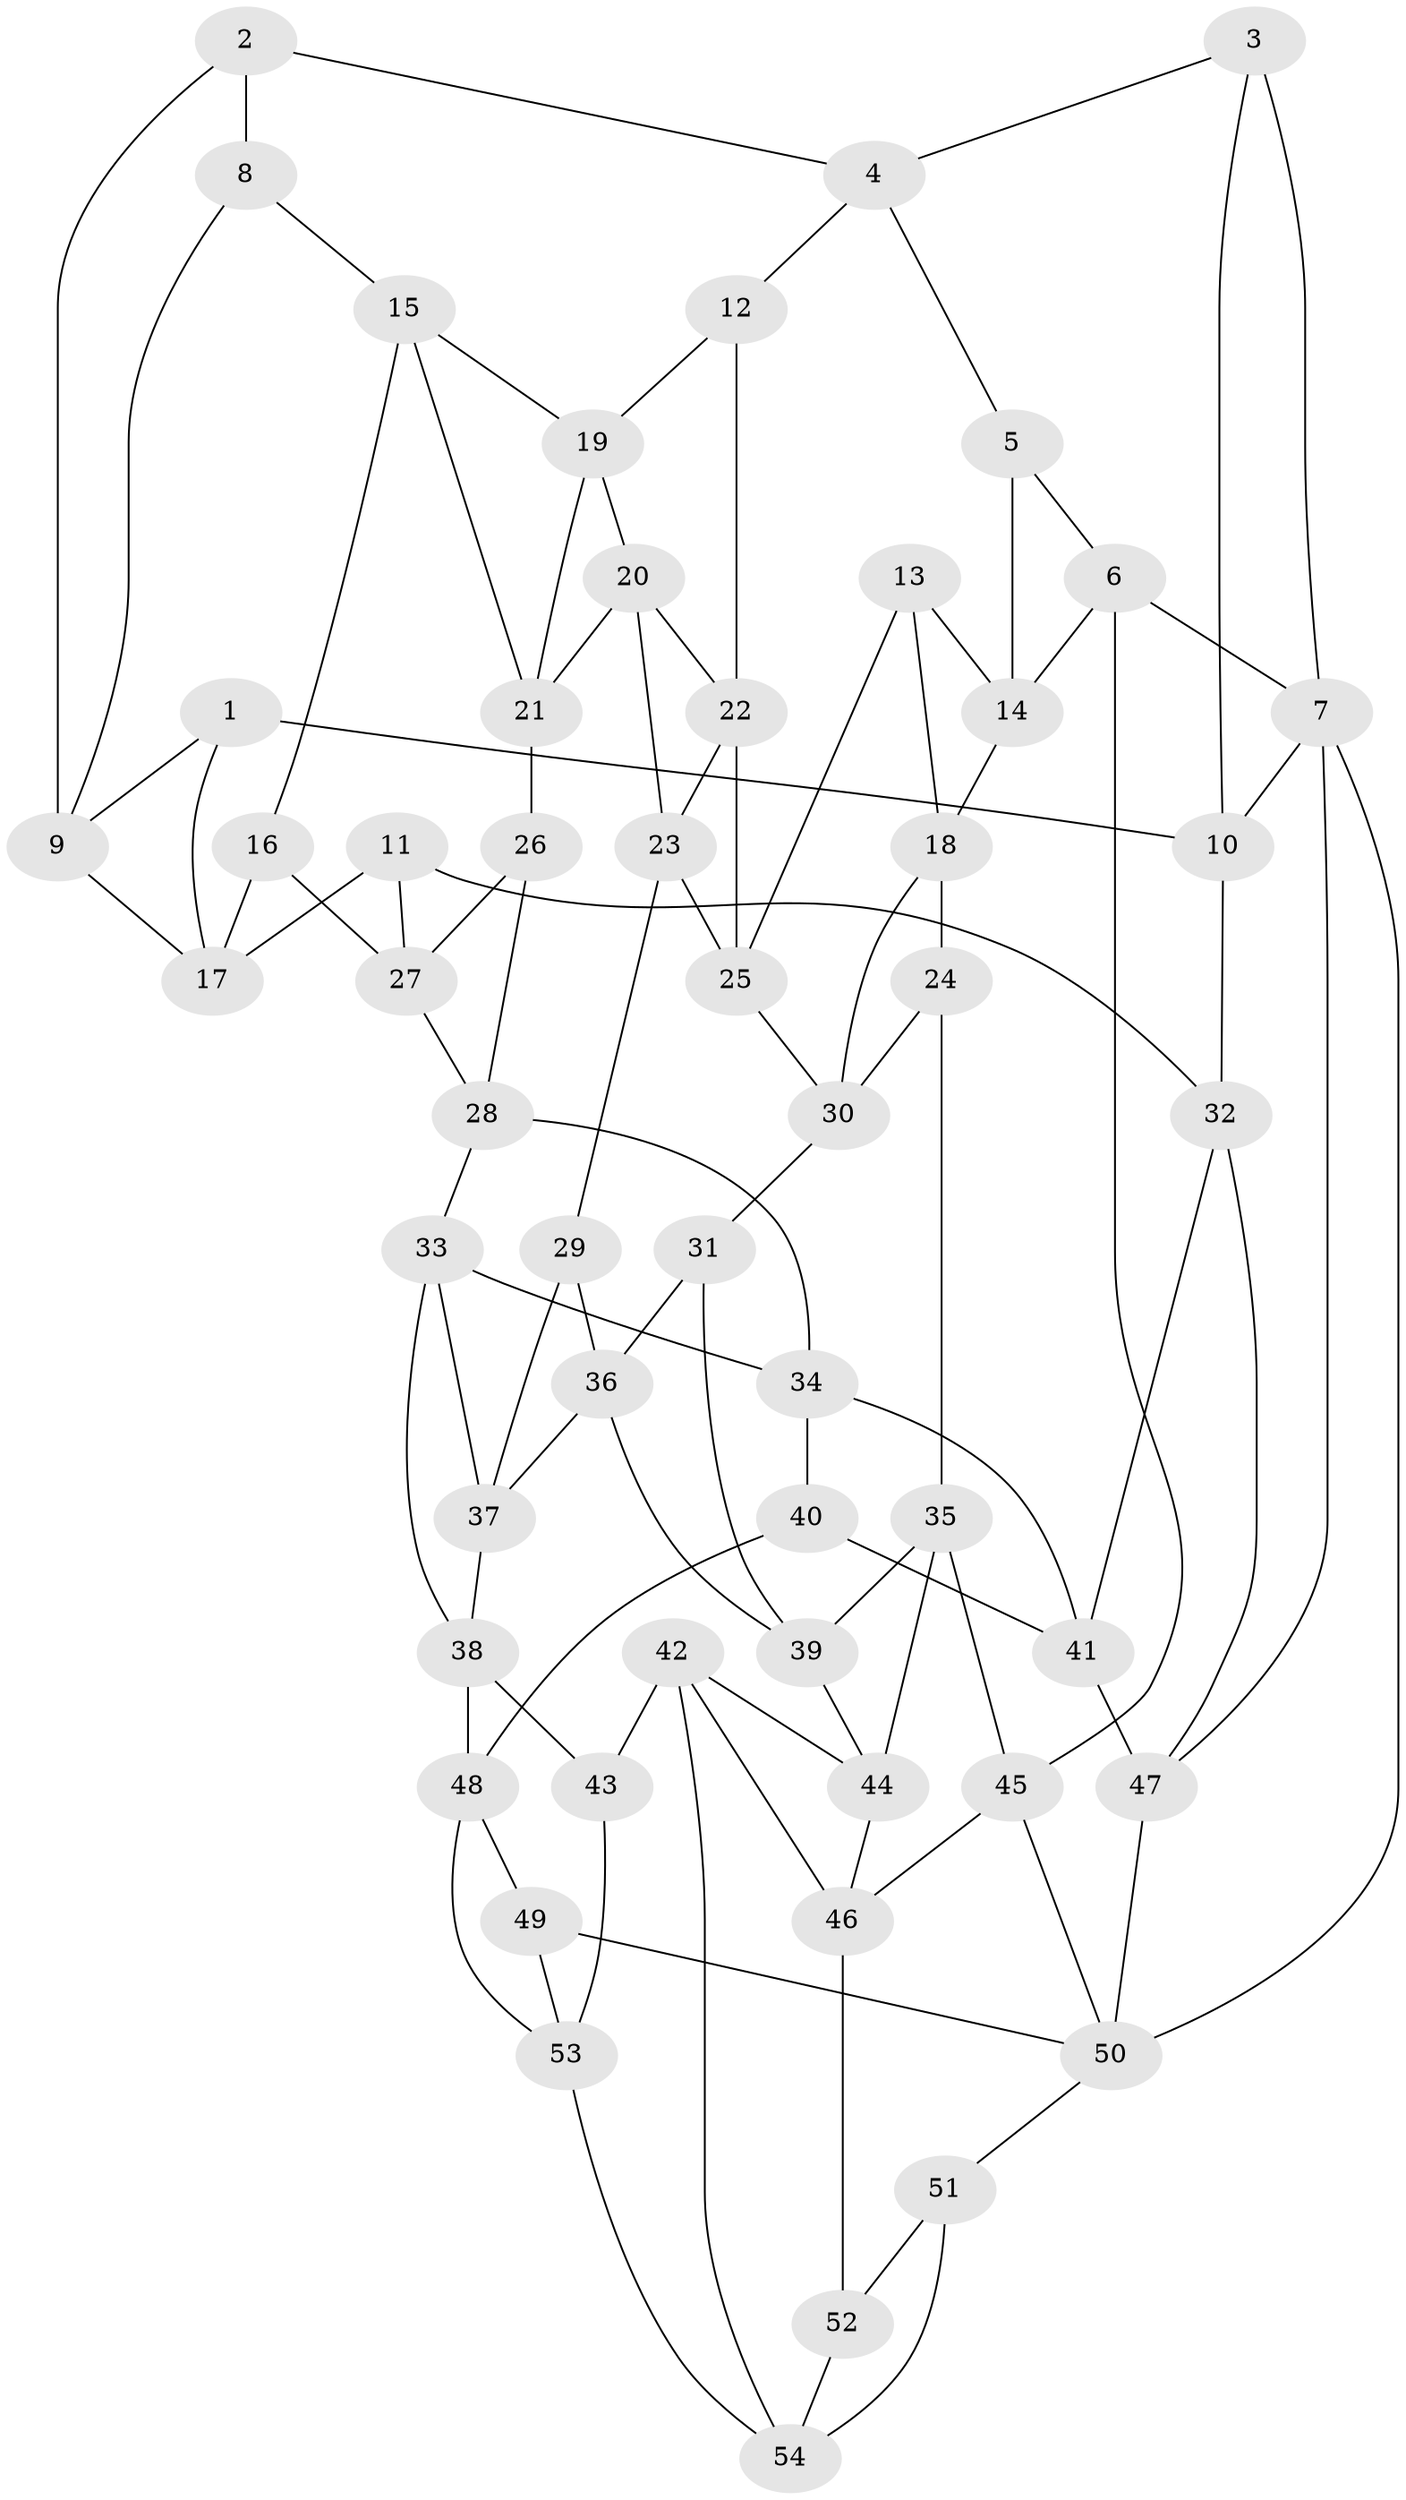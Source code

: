 // original degree distribution, {3: 0.028037383177570093, 5: 0.5700934579439252, 4: 0.205607476635514, 6: 0.19626168224299065}
// Generated by graph-tools (version 1.1) at 2025/38/03/04/25 23:38:30]
// undirected, 54 vertices, 100 edges
graph export_dot {
  node [color=gray90,style=filled];
  1;
  2;
  3;
  4;
  5;
  6;
  7;
  8;
  9;
  10;
  11;
  12;
  13;
  14;
  15;
  16;
  17;
  18;
  19;
  20;
  21;
  22;
  23;
  24;
  25;
  26;
  27;
  28;
  29;
  30;
  31;
  32;
  33;
  34;
  35;
  36;
  37;
  38;
  39;
  40;
  41;
  42;
  43;
  44;
  45;
  46;
  47;
  48;
  49;
  50;
  51;
  52;
  53;
  54;
  1 -- 9 [weight=1.0];
  1 -- 10 [weight=1.0];
  1 -- 17 [weight=1.0];
  2 -- 4 [weight=1.0];
  2 -- 8 [weight=1.0];
  2 -- 9 [weight=1.0];
  3 -- 4 [weight=1.0];
  3 -- 7 [weight=2.0];
  3 -- 10 [weight=1.0];
  4 -- 5 [weight=1.0];
  4 -- 12 [weight=1.0];
  5 -- 6 [weight=1.0];
  5 -- 14 [weight=1.0];
  6 -- 7 [weight=1.0];
  6 -- 14 [weight=1.0];
  6 -- 45 [weight=1.0];
  7 -- 10 [weight=1.0];
  7 -- 47 [weight=1.0];
  7 -- 50 [weight=1.0];
  8 -- 9 [weight=1.0];
  8 -- 15 [weight=1.0];
  9 -- 17 [weight=1.0];
  10 -- 32 [weight=1.0];
  11 -- 17 [weight=1.0];
  11 -- 27 [weight=1.0];
  11 -- 32 [weight=1.0];
  12 -- 19 [weight=1.0];
  12 -- 22 [weight=1.0];
  13 -- 14 [weight=1.0];
  13 -- 18 [weight=1.0];
  13 -- 25 [weight=1.0];
  14 -- 18 [weight=1.0];
  15 -- 16 [weight=1.0];
  15 -- 19 [weight=1.0];
  15 -- 21 [weight=1.0];
  16 -- 17 [weight=1.0];
  16 -- 27 [weight=1.0];
  18 -- 24 [weight=1.0];
  18 -- 30 [weight=1.0];
  19 -- 20 [weight=1.0];
  19 -- 21 [weight=1.0];
  20 -- 21 [weight=1.0];
  20 -- 22 [weight=1.0];
  20 -- 23 [weight=1.0];
  21 -- 26 [weight=1.0];
  22 -- 23 [weight=1.0];
  22 -- 25 [weight=1.0];
  23 -- 25 [weight=1.0];
  23 -- 29 [weight=1.0];
  24 -- 30 [weight=1.0];
  24 -- 35 [weight=1.0];
  25 -- 30 [weight=1.0];
  26 -- 27 [weight=1.0];
  26 -- 28 [weight=1.0];
  27 -- 28 [weight=1.0];
  28 -- 33 [weight=1.0];
  28 -- 34 [weight=1.0];
  29 -- 36 [weight=1.0];
  29 -- 37 [weight=1.0];
  30 -- 31 [weight=1.0];
  31 -- 36 [weight=1.0];
  31 -- 39 [weight=1.0];
  32 -- 41 [weight=1.0];
  32 -- 47 [weight=1.0];
  33 -- 34 [weight=1.0];
  33 -- 37 [weight=1.0];
  33 -- 38 [weight=1.0];
  34 -- 40 [weight=1.0];
  34 -- 41 [weight=1.0];
  35 -- 39 [weight=1.0];
  35 -- 44 [weight=1.0];
  35 -- 45 [weight=1.0];
  36 -- 37 [weight=1.0];
  36 -- 39 [weight=1.0];
  37 -- 38 [weight=1.0];
  38 -- 43 [weight=1.0];
  38 -- 48 [weight=1.0];
  39 -- 44 [weight=1.0];
  40 -- 41 [weight=1.0];
  40 -- 48 [weight=1.0];
  41 -- 47 [weight=1.0];
  42 -- 43 [weight=1.0];
  42 -- 44 [weight=1.0];
  42 -- 46 [weight=1.0];
  42 -- 54 [weight=1.0];
  43 -- 53 [weight=1.0];
  44 -- 46 [weight=1.0];
  45 -- 46 [weight=1.0];
  45 -- 50 [weight=1.0];
  46 -- 52 [weight=2.0];
  47 -- 50 [weight=2.0];
  48 -- 49 [weight=1.0];
  48 -- 53 [weight=1.0];
  49 -- 50 [weight=1.0];
  49 -- 53 [weight=1.0];
  50 -- 51 [weight=1.0];
  51 -- 52 [weight=1.0];
  51 -- 54 [weight=1.0];
  52 -- 54 [weight=1.0];
  53 -- 54 [weight=1.0];
}
